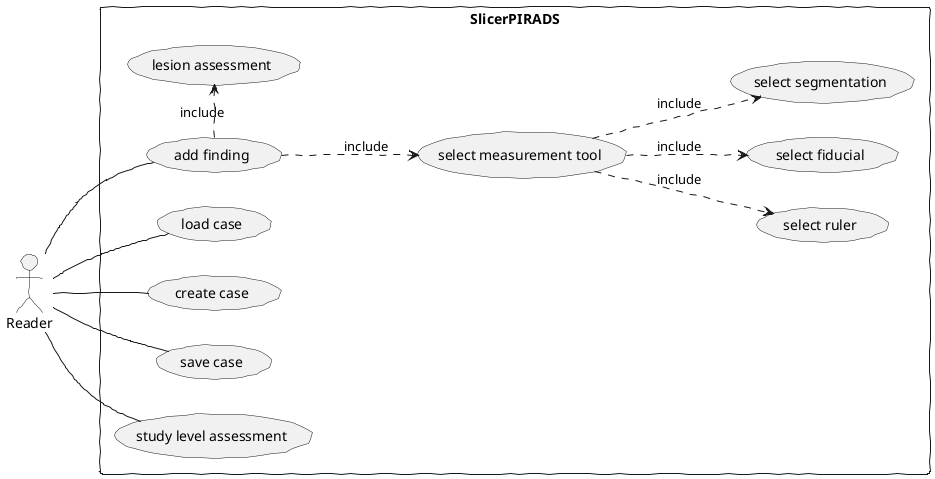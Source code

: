 @startuml

skinparam monochrome true
skinparam handwritten true
left to right direction

actor Reader

rectangle SlicerPIRADS {
(load case)
(create case)
(save case)
(load case)
(study level assessment)
(add finding)
(lesion assessment)
(select measurement tool)
(select ruler)
(select fiducial)
(select segmentation)
}

(add finding) .> (lesion assessment) : include
(add finding) ..> (select measurement tool) : include
(select measurement tool) ..> (select ruler) : include
(select measurement tool) ..> (select fiducial) : include
(select measurement tool) ..> (select segmentation) : include


Reader -- (create case)
Reader -- (save case)
Reader -- (load case)
Reader -- (study level assessment)
Reader -- (add finding)

'note right of Admin : This is an example.

'note right of (Use)
'A note can also
'be on several lines
'end note

'note "This note is connected\nto several objects." as N2
'(Start) .. N2
'N2 .. (Use)
@enduml